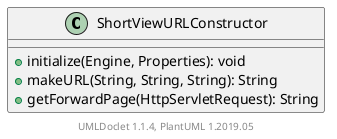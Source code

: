 @startuml

    class ShortViewURLConstructor [[ShortViewURLConstructor.html]] {
        +initialize(Engine, Properties): void
        +makeURL(String, String, String): String
        +getForwardPage(HttpServletRequest): String
    }


    center footer UMLDoclet 1.1.4, PlantUML 1.2019.05
@enduml
